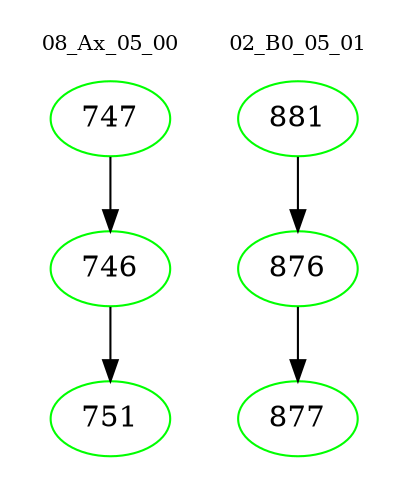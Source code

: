 digraph{
subgraph cluster_0 {
color = white
label = "08_Ax_05_00";
fontsize=10;
T0_747 [label="747", color="green"]
T0_747 -> T0_746 [color="black"]
T0_746 [label="746", color="green"]
T0_746 -> T0_751 [color="black"]
T0_751 [label="751", color="green"]
}
subgraph cluster_1 {
color = white
label = "02_B0_05_01";
fontsize=10;
T1_881 [label="881", color="green"]
T1_881 -> T1_876 [color="black"]
T1_876 [label="876", color="green"]
T1_876 -> T1_877 [color="black"]
T1_877 [label="877", color="green"]
}
}
